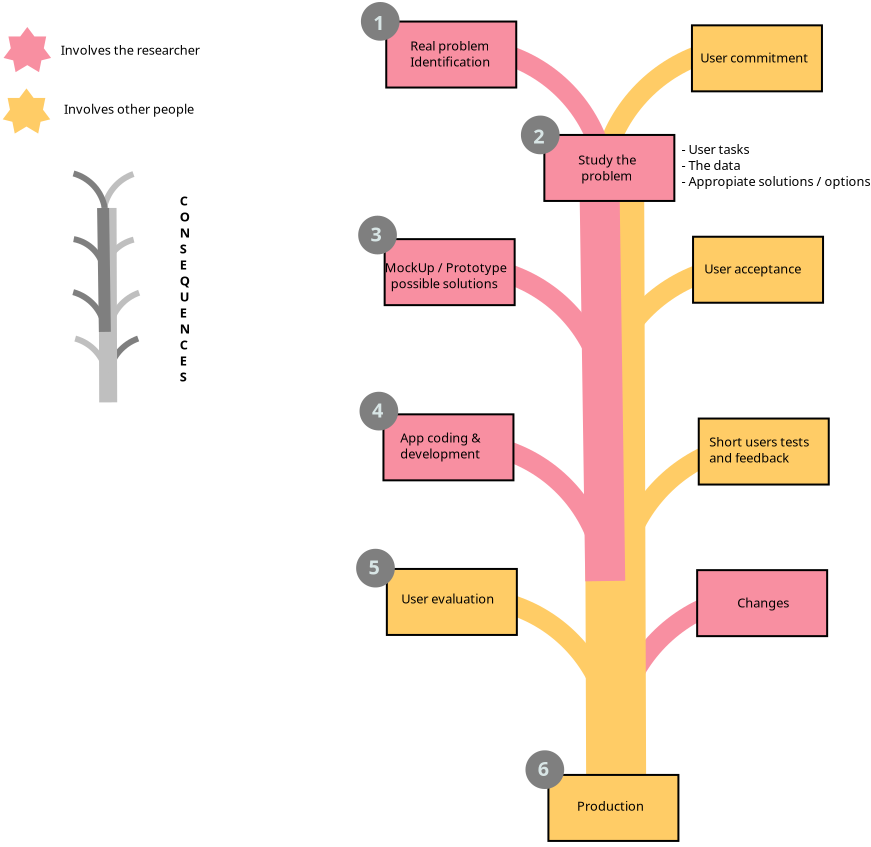 <?xml version="1.0" encoding="UTF-8"?>
<dia:diagram xmlns:dia="http://www.lysator.liu.se/~alla/dia/">
  <dia:layer name="Background" visible="true" active="true">
    <dia:object type="Standard - Arc" version="0" id="O0">
      <dia:attribute name="obj_pos">
        <dia:point val="47.461,22.34"/>
      </dia:attribute>
      <dia:attribute name="obj_bb">
        <dia:rectangle val="41.855,21.635;48.166,28.746"/>
      </dia:attribute>
      <dia:attribute name="conn_endpoints">
        <dia:point val="47.461,22.34"/>
        <dia:point val="42.56,28.041"/>
      </dia:attribute>
      <dia:attribute name="arc_color">
        <dia:color val="#ffcc66"/>
      </dia:attribute>
      <dia:attribute name="curve_distance">
        <dia:real val="1"/>
      </dia:attribute>
      <dia:attribute name="line_width">
        <dia:real val="1"/>
      </dia:attribute>
    </dia:object>
    <dia:object type="Standard - Arc" version="0" id="O1">
      <dia:attribute name="obj_pos">
        <dia:point val="47.295,29.98"/>
      </dia:attribute>
      <dia:attribute name="obj_bb">
        <dia:rectangle val="41.69,29.275;48.001,36.386"/>
      </dia:attribute>
      <dia:attribute name="conn_endpoints">
        <dia:point val="47.295,29.98"/>
        <dia:point val="42.395,35.681"/>
      </dia:attribute>
      <dia:attribute name="arc_color">
        <dia:color val="#f88fa1"/>
      </dia:attribute>
      <dia:attribute name="curve_distance">
        <dia:real val="1"/>
      </dia:attribute>
      <dia:attribute name="line_width">
        <dia:real val="1"/>
      </dia:attribute>
    </dia:object>
    <dia:object type="Standard - Arc" version="0" id="O2">
      <dia:attribute name="obj_pos">
        <dia:point val="46.55,13.5"/>
      </dia:attribute>
      <dia:attribute name="obj_bb">
        <dia:rectangle val="40.945,12.795;47.255,19.905"/>
      </dia:attribute>
      <dia:attribute name="conn_endpoints">
        <dia:point val="46.55,13.5"/>
        <dia:point val="41.65,19.2"/>
      </dia:attribute>
      <dia:attribute name="arc_color">
        <dia:color val="#ffcc66"/>
      </dia:attribute>
      <dia:attribute name="curve_distance">
        <dia:real val="1"/>
      </dia:attribute>
      <dia:attribute name="line_width">
        <dia:real val="1"/>
      </dia:attribute>
    </dia:object>
    <dia:object type="Standard - Arc" version="0" id="O3">
      <dia:attribute name="obj_pos">
        <dia:point val="36.556,13.411"/>
      </dia:attribute>
      <dia:attribute name="obj_bb">
        <dia:rectangle val="35.849,12.704;42.483,19.917"/>
      </dia:attribute>
      <dia:attribute name="conn_endpoints">
        <dia:point val="36.556,13.411"/>
        <dia:point val="41.777,19.211"/>
      </dia:attribute>
      <dia:attribute name="arc_color">
        <dia:color val="#f88fa1"/>
      </dia:attribute>
      <dia:attribute name="curve_distance">
        <dia:real val="-1.132"/>
      </dia:attribute>
      <dia:attribute name="line_width">
        <dia:real val="1"/>
      </dia:attribute>
    </dia:object>
    <dia:object type="Standard - Arc" version="0" id="O4">
      <dia:attribute name="obj_pos">
        <dia:point val="46.51,2.56"/>
      </dia:attribute>
      <dia:attribute name="obj_bb">
        <dia:rectangle val="40.905,1.855;47.215,8.965"/>
      </dia:attribute>
      <dia:attribute name="conn_endpoints">
        <dia:point val="46.51,2.56"/>
        <dia:point val="41.61,8.26"/>
      </dia:attribute>
      <dia:attribute name="arc_color">
        <dia:color val="#ffcc66"/>
      </dia:attribute>
      <dia:attribute name="curve_distance">
        <dia:real val="1"/>
      </dia:attribute>
      <dia:attribute name="line_width">
        <dia:real val="1"/>
      </dia:attribute>
    </dia:object>
    <dia:object type="Standard - Arc" version="0" id="O5">
      <dia:attribute name="obj_pos">
        <dia:point val="36.516,2.471"/>
      </dia:attribute>
      <dia:attribute name="obj_bb">
        <dia:rectangle val="35.809,1.765;42.444,8.977"/>
      </dia:attribute>
      <dia:attribute name="conn_endpoints">
        <dia:point val="36.516,2.471"/>
        <dia:point val="41.737,8.271"/>
      </dia:attribute>
      <dia:attribute name="arc_color">
        <dia:color val="#f88fa1"/>
      </dia:attribute>
      <dia:attribute name="curve_distance">
        <dia:real val="-1.132"/>
      </dia:attribute>
      <dia:attribute name="line_width">
        <dia:real val="1"/>
      </dia:attribute>
    </dia:object>
    <dia:object type="Standard - Line" version="0" id="O6">
      <dia:attribute name="obj_pos">
        <dia:point val="42.193,8.215"/>
      </dia:attribute>
      <dia:attribute name="obj_bb">
        <dia:rectangle val="40.688,6.71;43.805,42.13"/>
      </dia:attribute>
      <dia:attribute name="conn_endpoints">
        <dia:point val="42.193,8.215"/>
        <dia:point val="42.3,40.625"/>
      </dia:attribute>
      <dia:attribute name="numcp">
        <dia:int val="1"/>
      </dia:attribute>
      <dia:attribute name="line_color">
        <dia:color val="#ffcc66"/>
      </dia:attribute>
      <dia:attribute name="line_width">
        <dia:real val="3"/>
      </dia:attribute>
    </dia:object>
    <dia:group>
      <dia:object type="Standard - Box" version="0" id="O7">
        <dia:attribute name="obj_pos">
          <dia:point val="46.085,1.09"/>
        </dia:attribute>
        <dia:attribute name="obj_bb">
          <dia:rectangle val="46.035,1.04;52.635,4.44"/>
        </dia:attribute>
        <dia:attribute name="elem_corner">
          <dia:point val="46.085,1.09"/>
        </dia:attribute>
        <dia:attribute name="elem_width">
          <dia:real val="6.5"/>
        </dia:attribute>
        <dia:attribute name="elem_height">
          <dia:real val="3.3"/>
        </dia:attribute>
        <dia:attribute name="border_width">
          <dia:real val="0.1"/>
        </dia:attribute>
        <dia:attribute name="inner_color">
          <dia:color val="#ffcc66"/>
        </dia:attribute>
        <dia:attribute name="show_background">
          <dia:boolean val="true"/>
        </dia:attribute>
      </dia:object>
      <dia:object type="Standard - Text" version="1" id="O8">
        <dia:attribute name="obj_pos">
          <dia:point val="46.5,2.95"/>
        </dia:attribute>
        <dia:attribute name="obj_bb">
          <dia:rectangle val="46.5,2.355;52.25,3.103"/>
        </dia:attribute>
        <dia:attribute name="text">
          <dia:composite type="text">
            <dia:attribute name="string">
              <dia:string>#User commitment#</dia:string>
            </dia:attribute>
            <dia:attribute name="font">
              <dia:font family="sans" style="0" name="Helvetica"/>
            </dia:attribute>
            <dia:attribute name="height">
              <dia:real val="0.8"/>
            </dia:attribute>
            <dia:attribute name="pos">
              <dia:point val="46.5,2.95"/>
            </dia:attribute>
            <dia:attribute name="color">
              <dia:color val="#000000"/>
            </dia:attribute>
            <dia:attribute name="alignment">
              <dia:enum val="0"/>
            </dia:attribute>
          </dia:composite>
        </dia:attribute>
        <dia:attribute name="valign">
          <dia:enum val="3"/>
        </dia:attribute>
      </dia:object>
    </dia:group>
    <dia:group>
      <dia:object type="Standard - Box" version="0" id="O9">
        <dia:attribute name="obj_pos">
          <dia:point val="30.8,0.9"/>
        </dia:attribute>
        <dia:attribute name="obj_bb">
          <dia:rectangle val="30.75,0.85;37.35,4.25"/>
        </dia:attribute>
        <dia:attribute name="elem_corner">
          <dia:point val="30.8,0.9"/>
        </dia:attribute>
        <dia:attribute name="elem_width">
          <dia:real val="6.5"/>
        </dia:attribute>
        <dia:attribute name="elem_height">
          <dia:real val="3.3"/>
        </dia:attribute>
        <dia:attribute name="border_width">
          <dia:real val="0.1"/>
        </dia:attribute>
        <dia:attribute name="inner_color">
          <dia:color val="#f88fa1"/>
        </dia:attribute>
        <dia:attribute name="show_background">
          <dia:boolean val="true"/>
        </dia:attribute>
      </dia:object>
      <dia:object type="Standard - Text" version="1" id="O10">
        <dia:attribute name="obj_pos">
          <dia:point val="32,2.35"/>
        </dia:attribute>
        <dia:attribute name="obj_bb">
          <dia:rectangle val="32,1.755;36.235,3.303"/>
        </dia:attribute>
        <dia:attribute name="text">
          <dia:composite type="text">
            <dia:attribute name="string">
              <dia:string>#Real problem
Identification#</dia:string>
            </dia:attribute>
            <dia:attribute name="font">
              <dia:font family="sans" style="0" name="Helvetica"/>
            </dia:attribute>
            <dia:attribute name="height">
              <dia:real val="0.8"/>
            </dia:attribute>
            <dia:attribute name="pos">
              <dia:point val="32,2.35"/>
            </dia:attribute>
            <dia:attribute name="color">
              <dia:color val="#000000"/>
            </dia:attribute>
            <dia:attribute name="alignment">
              <dia:enum val="0"/>
            </dia:attribute>
          </dia:composite>
        </dia:attribute>
        <dia:attribute name="valign">
          <dia:enum val="3"/>
        </dia:attribute>
      </dia:object>
    </dia:group>
    <dia:group>
      <dia:object type="Standard - Box" version="0" id="O11">
        <dia:attribute name="obj_pos">
          <dia:point val="46.14,11.66"/>
        </dia:attribute>
        <dia:attribute name="obj_bb">
          <dia:rectangle val="46.09,11.61;52.69,15.01"/>
        </dia:attribute>
        <dia:attribute name="elem_corner">
          <dia:point val="46.14,11.66"/>
        </dia:attribute>
        <dia:attribute name="elem_width">
          <dia:real val="6.5"/>
        </dia:attribute>
        <dia:attribute name="elem_height">
          <dia:real val="3.3"/>
        </dia:attribute>
        <dia:attribute name="border_width">
          <dia:real val="0.1"/>
        </dia:attribute>
        <dia:attribute name="inner_color">
          <dia:color val="#ffcc66"/>
        </dia:attribute>
        <dia:attribute name="show_background">
          <dia:boolean val="true"/>
        </dia:attribute>
      </dia:object>
      <dia:object type="Standard - Text" version="1" id="O12">
        <dia:attribute name="obj_pos">
          <dia:point val="46.7,13.5"/>
        </dia:attribute>
        <dia:attribute name="obj_bb">
          <dia:rectangle val="46.7,12.905;52.055,13.652"/>
        </dia:attribute>
        <dia:attribute name="text">
          <dia:composite type="text">
            <dia:attribute name="string">
              <dia:string>#User acceptance#</dia:string>
            </dia:attribute>
            <dia:attribute name="font">
              <dia:font family="sans" style="0" name="Helvetica"/>
            </dia:attribute>
            <dia:attribute name="height">
              <dia:real val="0.8"/>
            </dia:attribute>
            <dia:attribute name="pos">
              <dia:point val="46.7,13.5"/>
            </dia:attribute>
            <dia:attribute name="color">
              <dia:color val="#000000"/>
            </dia:attribute>
            <dia:attribute name="alignment">
              <dia:enum val="0"/>
            </dia:attribute>
          </dia:composite>
        </dia:attribute>
        <dia:attribute name="valign">
          <dia:enum val="3"/>
        </dia:attribute>
      </dia:object>
    </dia:group>
    <dia:object type="Standard - Box" version="0" id="O13">
      <dia:attribute name="obj_pos">
        <dia:point val="38.908,38.569"/>
      </dia:attribute>
      <dia:attribute name="obj_bb">
        <dia:rectangle val="38.858,38.519;45.458,41.919"/>
      </dia:attribute>
      <dia:attribute name="elem_corner">
        <dia:point val="38.908,38.569"/>
      </dia:attribute>
      <dia:attribute name="elem_width">
        <dia:real val="6.5"/>
      </dia:attribute>
      <dia:attribute name="elem_height">
        <dia:real val="3.3"/>
      </dia:attribute>
      <dia:attribute name="border_width">
        <dia:real val="0.1"/>
      </dia:attribute>
      <dia:attribute name="inner_color">
        <dia:color val="#ffcc66"/>
      </dia:attribute>
      <dia:attribute name="show_background">
        <dia:boolean val="true"/>
      </dia:attribute>
    </dia:object>
    <dia:group>
      <dia:object type="Standard - Box" version="0" id="O14">
        <dia:attribute name="obj_pos">
          <dia:point val="46.425,20.75"/>
        </dia:attribute>
        <dia:attribute name="obj_bb">
          <dia:rectangle val="46.375,20.7;52.975,24.1"/>
        </dia:attribute>
        <dia:attribute name="elem_corner">
          <dia:point val="46.425,20.75"/>
        </dia:attribute>
        <dia:attribute name="elem_width">
          <dia:real val="6.5"/>
        </dia:attribute>
        <dia:attribute name="elem_height">
          <dia:real val="3.3"/>
        </dia:attribute>
        <dia:attribute name="border_width">
          <dia:real val="0.1"/>
        </dia:attribute>
        <dia:attribute name="inner_color">
          <dia:color val="#ffcc66"/>
        </dia:attribute>
        <dia:attribute name="show_background">
          <dia:boolean val="true"/>
        </dia:attribute>
      </dia:object>
      <dia:object type="Standard - Text" version="1" id="O15">
        <dia:attribute name="obj_pos">
          <dia:point val="46.95,22.15"/>
        </dia:attribute>
        <dia:attribute name="obj_bb">
          <dia:rectangle val="46.95,21.555;52.36,23.102"/>
        </dia:attribute>
        <dia:attribute name="text">
          <dia:composite type="text">
            <dia:attribute name="string">
              <dia:string>#Short users tests
and feedback#</dia:string>
            </dia:attribute>
            <dia:attribute name="font">
              <dia:font family="sans" style="0" name="Helvetica"/>
            </dia:attribute>
            <dia:attribute name="height">
              <dia:real val="0.8"/>
            </dia:attribute>
            <dia:attribute name="pos">
              <dia:point val="46.95,22.15"/>
            </dia:attribute>
            <dia:attribute name="color">
              <dia:color val="#000000"/>
            </dia:attribute>
            <dia:attribute name="alignment">
              <dia:enum val="0"/>
            </dia:attribute>
          </dia:composite>
        </dia:attribute>
        <dia:attribute name="valign">
          <dia:enum val="3"/>
        </dia:attribute>
      </dia:object>
    </dia:group>
    <dia:group>
      <dia:object type="Standard - Box" version="0" id="O16">
        <dia:attribute name="obj_pos">
          <dia:point val="30.72,11.78"/>
        </dia:attribute>
        <dia:attribute name="obj_bb">
          <dia:rectangle val="30.67,11.73;37.27,15.13"/>
        </dia:attribute>
        <dia:attribute name="elem_corner">
          <dia:point val="30.72,11.78"/>
        </dia:attribute>
        <dia:attribute name="elem_width">
          <dia:real val="6.5"/>
        </dia:attribute>
        <dia:attribute name="elem_height">
          <dia:real val="3.3"/>
        </dia:attribute>
        <dia:attribute name="border_width">
          <dia:real val="0.1"/>
        </dia:attribute>
        <dia:attribute name="inner_color">
          <dia:color val="#f88fa1"/>
        </dia:attribute>
        <dia:attribute name="show_background">
          <dia:boolean val="true"/>
        </dia:attribute>
      </dia:object>
      <dia:object type="Standard - Text" version="1" id="O17">
        <dia:attribute name="obj_pos">
          <dia:point val="30.72,13.43"/>
        </dia:attribute>
        <dia:attribute name="obj_bb">
          <dia:rectangle val="30.72,12.835;36.972,14.383"/>
        </dia:attribute>
        <dia:attribute name="text">
          <dia:composite type="text">
            <dia:attribute name="string">
              <dia:string>#MockUp / Prototype
  possible solutions#</dia:string>
            </dia:attribute>
            <dia:attribute name="font">
              <dia:font family="sans" style="0" name="Helvetica"/>
            </dia:attribute>
            <dia:attribute name="height">
              <dia:real val="0.8"/>
            </dia:attribute>
            <dia:attribute name="pos">
              <dia:point val="30.72,13.43"/>
            </dia:attribute>
            <dia:attribute name="color">
              <dia:color val="#000000"/>
            </dia:attribute>
            <dia:attribute name="alignment">
              <dia:enum val="0"/>
            </dia:attribute>
          </dia:composite>
        </dia:attribute>
        <dia:attribute name="valign">
          <dia:enum val="3"/>
        </dia:attribute>
        <dia:connections>
          <dia:connection handle="0" to="O16" connection="3"/>
        </dia:connections>
      </dia:object>
    </dia:group>
    <dia:object type="Standard - Arc" version="0" id="O18">
      <dia:attribute name="obj_pos">
        <dia:point val="36.466,22.246"/>
      </dia:attribute>
      <dia:attribute name="obj_bb">
        <dia:rectangle val="35.76,21.54;42.394,28.752"/>
      </dia:attribute>
      <dia:attribute name="conn_endpoints">
        <dia:point val="36.466,22.246"/>
        <dia:point val="41.688,28.046"/>
      </dia:attribute>
      <dia:attribute name="arc_color">
        <dia:color val="#f88fa1"/>
      </dia:attribute>
      <dia:attribute name="curve_distance">
        <dia:real val="-1.132"/>
      </dia:attribute>
      <dia:attribute name="line_width">
        <dia:real val="1"/>
      </dia:attribute>
    </dia:object>
    <dia:object type="Standard - Line" version="0" id="O19">
      <dia:attribute name="obj_pos">
        <dia:point val="41.45,8.225"/>
      </dia:attribute>
      <dia:attribute name="obj_bb">
        <dia:rectangle val="40.436,7.211;42.764,29.889"/>
      </dia:attribute>
      <dia:attribute name="conn_endpoints">
        <dia:point val="41.45,8.225"/>
        <dia:point val="41.75,28.875"/>
      </dia:attribute>
      <dia:attribute name="numcp">
        <dia:int val="1"/>
      </dia:attribute>
      <dia:attribute name="line_color">
        <dia:color val="#f88fa1"/>
      </dia:attribute>
      <dia:attribute name="line_width">
        <dia:real val="2"/>
      </dia:attribute>
    </dia:object>
    <dia:group>
      <dia:object type="Standard - Box" version="0" id="O20">
        <dia:attribute name="obj_pos">
          <dia:point val="38.705,6.57"/>
        </dia:attribute>
        <dia:attribute name="obj_bb">
          <dia:rectangle val="38.655,6.52;45.255,9.92"/>
        </dia:attribute>
        <dia:attribute name="elem_corner">
          <dia:point val="38.705,6.57"/>
        </dia:attribute>
        <dia:attribute name="elem_width">
          <dia:real val="6.5"/>
        </dia:attribute>
        <dia:attribute name="elem_height">
          <dia:real val="3.3"/>
        </dia:attribute>
        <dia:attribute name="border_width">
          <dia:real val="0.1"/>
        </dia:attribute>
        <dia:attribute name="inner_color">
          <dia:color val="#f88fa1"/>
        </dia:attribute>
        <dia:attribute name="show_background">
          <dia:boolean val="true"/>
        </dia:attribute>
      </dia:object>
      <dia:object type="Standard - Text" version="1" id="O21">
        <dia:attribute name="obj_pos">
          <dia:point val="40.4,8.05"/>
        </dia:attribute>
        <dia:attribute name="obj_bb">
          <dia:rectangle val="40.4,7.455;43.502,9.002"/>
        </dia:attribute>
        <dia:attribute name="text">
          <dia:composite type="text">
            <dia:attribute name="string">
              <dia:string>#Study the
 problem#</dia:string>
            </dia:attribute>
            <dia:attribute name="font">
              <dia:font family="sans" style="0" name="Helvetica"/>
            </dia:attribute>
            <dia:attribute name="height">
              <dia:real val="0.8"/>
            </dia:attribute>
            <dia:attribute name="pos">
              <dia:point val="40.4,8.05"/>
            </dia:attribute>
            <dia:attribute name="color">
              <dia:color val="#000000"/>
            </dia:attribute>
            <dia:attribute name="alignment">
              <dia:enum val="0"/>
            </dia:attribute>
          </dia:composite>
        </dia:attribute>
        <dia:attribute name="valign">
          <dia:enum val="3"/>
        </dia:attribute>
      </dia:object>
    </dia:group>
    <dia:group>
      <dia:object type="Standard - Box" version="0" id="O22">
        <dia:attribute name="obj_pos">
          <dia:point val="30.66,20.54"/>
        </dia:attribute>
        <dia:attribute name="obj_bb">
          <dia:rectangle val="30.61,20.49;37.21,23.89"/>
        </dia:attribute>
        <dia:attribute name="elem_corner">
          <dia:point val="30.66,20.54"/>
        </dia:attribute>
        <dia:attribute name="elem_width">
          <dia:real val="6.5"/>
        </dia:attribute>
        <dia:attribute name="elem_height">
          <dia:real val="3.3"/>
        </dia:attribute>
        <dia:attribute name="border_width">
          <dia:real val="0.1"/>
        </dia:attribute>
        <dia:attribute name="inner_color">
          <dia:color val="#f88fa1"/>
        </dia:attribute>
        <dia:attribute name="show_background">
          <dia:boolean val="true"/>
        </dia:attribute>
      </dia:object>
      <dia:object type="Standard - Text" version="1" id="O23">
        <dia:attribute name="obj_pos">
          <dia:point val="31.5,21.95"/>
        </dia:attribute>
        <dia:attribute name="obj_bb">
          <dia:rectangle val="31.5,21.355;35.8,22.902"/>
        </dia:attribute>
        <dia:attribute name="text">
          <dia:composite type="text">
            <dia:attribute name="string">
              <dia:string>#App coding &amp;
development#</dia:string>
            </dia:attribute>
            <dia:attribute name="font">
              <dia:font family="sans" style="0" name="Helvetica"/>
            </dia:attribute>
            <dia:attribute name="height">
              <dia:real val="0.8"/>
            </dia:attribute>
            <dia:attribute name="pos">
              <dia:point val="31.5,21.95"/>
            </dia:attribute>
            <dia:attribute name="color">
              <dia:color val="#000000"/>
            </dia:attribute>
            <dia:attribute name="alignment">
              <dia:enum val="0"/>
            </dia:attribute>
          </dia:composite>
        </dia:attribute>
        <dia:attribute name="valign">
          <dia:enum val="3"/>
        </dia:attribute>
      </dia:object>
    </dia:group>
    <dia:object type="Standard - Arc" version="0" id="O24">
      <dia:attribute name="obj_pos">
        <dia:point val="36.801,29.986"/>
      </dia:attribute>
      <dia:attribute name="obj_bb">
        <dia:rectangle val="36.094,29.279;42.729,36.492"/>
      </dia:attribute>
      <dia:attribute name="conn_endpoints">
        <dia:point val="36.801,29.986"/>
        <dia:point val="42.023,35.786"/>
      </dia:attribute>
      <dia:attribute name="arc_color">
        <dia:color val="#ffcc66"/>
      </dia:attribute>
      <dia:attribute name="curve_distance">
        <dia:real val="-1.132"/>
      </dia:attribute>
      <dia:attribute name="line_width">
        <dia:real val="1"/>
      </dia:attribute>
    </dia:object>
    <dia:group>
      <dia:object type="Standard - Box" version="0" id="O25">
        <dia:attribute name="obj_pos">
          <dia:point val="30.83,28.27"/>
        </dia:attribute>
        <dia:attribute name="obj_bb">
          <dia:rectangle val="30.78,28.22;37.38,31.62"/>
        </dia:attribute>
        <dia:attribute name="elem_corner">
          <dia:point val="30.83,28.27"/>
        </dia:attribute>
        <dia:attribute name="elem_width">
          <dia:real val="6.5"/>
        </dia:attribute>
        <dia:attribute name="elem_height">
          <dia:real val="3.3"/>
        </dia:attribute>
        <dia:attribute name="border_width">
          <dia:real val="0.1"/>
        </dia:attribute>
        <dia:attribute name="inner_color">
          <dia:color val="#ffcc66"/>
        </dia:attribute>
        <dia:attribute name="show_background">
          <dia:boolean val="true"/>
        </dia:attribute>
      </dia:object>
      <dia:object type="Standard - Text" version="1" id="O26">
        <dia:attribute name="obj_pos">
          <dia:point val="31.55,30"/>
        </dia:attribute>
        <dia:attribute name="obj_bb">
          <dia:rectangle val="31.55,29.405;36.578,30.152"/>
        </dia:attribute>
        <dia:attribute name="text">
          <dia:composite type="text">
            <dia:attribute name="string">
              <dia:string>#User evaluation#</dia:string>
            </dia:attribute>
            <dia:attribute name="font">
              <dia:font family="sans" style="0" name="Helvetica"/>
            </dia:attribute>
            <dia:attribute name="height">
              <dia:real val="0.8"/>
            </dia:attribute>
            <dia:attribute name="pos">
              <dia:point val="31.55,30"/>
            </dia:attribute>
            <dia:attribute name="color">
              <dia:color val="#000000"/>
            </dia:attribute>
            <dia:attribute name="alignment">
              <dia:enum val="0"/>
            </dia:attribute>
          </dia:composite>
        </dia:attribute>
        <dia:attribute name="valign">
          <dia:enum val="3"/>
        </dia:attribute>
      </dia:object>
    </dia:group>
    <dia:group>
      <dia:object type="Standard - Box" version="0" id="O27">
        <dia:attribute name="obj_pos">
          <dia:point val="46.345,28.33"/>
        </dia:attribute>
        <dia:attribute name="obj_bb">
          <dia:rectangle val="46.295,28.28;52.895,31.68"/>
        </dia:attribute>
        <dia:attribute name="elem_corner">
          <dia:point val="46.345,28.33"/>
        </dia:attribute>
        <dia:attribute name="elem_width">
          <dia:real val="6.5"/>
        </dia:attribute>
        <dia:attribute name="elem_height">
          <dia:real val="3.3"/>
        </dia:attribute>
        <dia:attribute name="border_width">
          <dia:real val="0.1"/>
        </dia:attribute>
        <dia:attribute name="inner_color">
          <dia:color val="#f88fa1"/>
        </dia:attribute>
        <dia:attribute name="show_background">
          <dia:boolean val="true"/>
        </dia:attribute>
      </dia:object>
      <dia:object type="Standard - Text" version="1" id="O28">
        <dia:attribute name="obj_pos">
          <dia:point val="48.35,30.2"/>
        </dia:attribute>
        <dia:attribute name="obj_bb">
          <dia:rectangle val="48.35,29.605;51.135,30.352"/>
        </dia:attribute>
        <dia:attribute name="text">
          <dia:composite type="text">
            <dia:attribute name="string">
              <dia:string>#Changes#</dia:string>
            </dia:attribute>
            <dia:attribute name="font">
              <dia:font family="sans" style="0" name="Helvetica"/>
            </dia:attribute>
            <dia:attribute name="height">
              <dia:real val="0.8"/>
            </dia:attribute>
            <dia:attribute name="pos">
              <dia:point val="48.35,30.2"/>
            </dia:attribute>
            <dia:attribute name="color">
              <dia:color val="#000000"/>
            </dia:attribute>
            <dia:attribute name="alignment">
              <dia:enum val="0"/>
            </dia:attribute>
          </dia:composite>
        </dia:attribute>
        <dia:attribute name="valign">
          <dia:enum val="3"/>
        </dia:attribute>
      </dia:object>
    </dia:group>
    <dia:object type="Geometric - Seven Point Star" version="1" id="O29">
      <dia:attribute name="obj_pos">
        <dia:point val="11.75,1.256"/>
      </dia:attribute>
      <dia:attribute name="obj_bb">
        <dia:rectangle val="11.665,1.173;14.041,3.431"/>
      </dia:attribute>
      <dia:attribute name="meta">
        <dia:composite type="dict"/>
      </dia:attribute>
      <dia:attribute name="elem_corner">
        <dia:point val="11.75,1.256"/>
      </dia:attribute>
      <dia:attribute name="elem_width">
        <dia:real val="2.206"/>
      </dia:attribute>
      <dia:attribute name="elem_height">
        <dia:real val="2.096"/>
      </dia:attribute>
      <dia:attribute name="line_width">
        <dia:real val="0.1"/>
      </dia:attribute>
      <dia:attribute name="line_colour">
        <dia:color val="#f88fa1"/>
      </dia:attribute>
      <dia:attribute name="fill_colour">
        <dia:color val="#f88fa1"/>
      </dia:attribute>
      <dia:attribute name="show_background">
        <dia:boolean val="true"/>
      </dia:attribute>
      <dia:attribute name="line_style">
        <dia:enum val="0"/>
        <dia:real val="1"/>
      </dia:attribute>
      <dia:attribute name="flip_horizontal">
        <dia:boolean val="false"/>
      </dia:attribute>
      <dia:attribute name="flip_vertical">
        <dia:boolean val="false"/>
      </dia:attribute>
      <dia:attribute name="subscale">
        <dia:real val="1"/>
      </dia:attribute>
    </dia:object>
    <dia:object type="Geometric - Seven Point Star" version="1" id="O30">
      <dia:attribute name="obj_pos">
        <dia:point val="11.708,4.327"/>
      </dia:attribute>
      <dia:attribute name="obj_bb">
        <dia:rectangle val="11.622,4.244;13.999,6.502"/>
      </dia:attribute>
      <dia:attribute name="meta">
        <dia:composite type="dict"/>
      </dia:attribute>
      <dia:attribute name="elem_corner">
        <dia:point val="11.708,4.327"/>
      </dia:attribute>
      <dia:attribute name="elem_width">
        <dia:real val="2.206"/>
      </dia:attribute>
      <dia:attribute name="elem_height">
        <dia:real val="2.096"/>
      </dia:attribute>
      <dia:attribute name="line_width">
        <dia:real val="0.1"/>
      </dia:attribute>
      <dia:attribute name="line_colour">
        <dia:color val="#ffcc66"/>
      </dia:attribute>
      <dia:attribute name="fill_colour">
        <dia:color val="#ffcc66"/>
      </dia:attribute>
      <dia:attribute name="show_background">
        <dia:boolean val="true"/>
      </dia:attribute>
      <dia:attribute name="line_style">
        <dia:enum val="0"/>
        <dia:real val="1"/>
      </dia:attribute>
      <dia:attribute name="flip_horizontal">
        <dia:boolean val="false"/>
      </dia:attribute>
      <dia:attribute name="flip_vertical">
        <dia:boolean val="false"/>
      </dia:attribute>
      <dia:attribute name="subscale">
        <dia:real val="1"/>
      </dia:attribute>
    </dia:object>
    <dia:object type="Standard - Text" version="1" id="O31">
      <dia:attribute name="obj_pos">
        <dia:point val="14.529,2.565"/>
      </dia:attribute>
      <dia:attribute name="obj_bb">
        <dia:rectangle val="14.529,1.951;22.082,2.755"/>
      </dia:attribute>
      <dia:attribute name="text">
        <dia:composite type="text">
          <dia:attribute name="string">
            <dia:string>#Involves the researcher#</dia:string>
          </dia:attribute>
          <dia:attribute name="font">
            <dia:font family="sans" style="0" name="Helvetica"/>
          </dia:attribute>
          <dia:attribute name="height">
            <dia:real val="0.8"/>
          </dia:attribute>
          <dia:attribute name="pos">
            <dia:point val="14.529,2.565"/>
          </dia:attribute>
          <dia:attribute name="color">
            <dia:color val="#000000"/>
          </dia:attribute>
          <dia:attribute name="alignment">
            <dia:enum val="0"/>
          </dia:attribute>
        </dia:composite>
      </dia:attribute>
      <dia:attribute name="valign">
        <dia:enum val="3"/>
      </dia:attribute>
    </dia:object>
    <dia:object type="Standard - Text" version="1" id="O32">
      <dia:attribute name="obj_pos">
        <dia:point val="14.692,5.509"/>
      </dia:attribute>
      <dia:attribute name="obj_bb">
        <dia:rectangle val="14.692,4.914;21.63,5.662"/>
      </dia:attribute>
      <dia:attribute name="text">
        <dia:composite type="text">
          <dia:attribute name="string">
            <dia:string>#Involves other people#</dia:string>
          </dia:attribute>
          <dia:attribute name="font">
            <dia:font family="sans" style="0" name="Helvetica"/>
          </dia:attribute>
          <dia:attribute name="height">
            <dia:real val="0.8"/>
          </dia:attribute>
          <dia:attribute name="pos">
            <dia:point val="14.692,5.509"/>
          </dia:attribute>
          <dia:attribute name="color">
            <dia:color val="#000000"/>
          </dia:attribute>
          <dia:attribute name="alignment">
            <dia:enum val="0"/>
          </dia:attribute>
        </dia:composite>
      </dia:attribute>
      <dia:attribute name="valign">
        <dia:enum val="3"/>
      </dia:attribute>
    </dia:object>
    <dia:object type="Standard - Text" version="1" id="O33">
      <dia:attribute name="obj_pos">
        <dia:point val="18.259,5.332"/>
      </dia:attribute>
      <dia:attribute name="obj_bb">
        <dia:rectangle val="18.259,4.737;18.259,5.484"/>
      </dia:attribute>
      <dia:attribute name="text">
        <dia:composite type="text">
          <dia:attribute name="string">
            <dia:string>##</dia:string>
          </dia:attribute>
          <dia:attribute name="font">
            <dia:font family="sans" style="0" name="Helvetica"/>
          </dia:attribute>
          <dia:attribute name="height">
            <dia:real val="0.8"/>
          </dia:attribute>
          <dia:attribute name="pos">
            <dia:point val="18.259,5.332"/>
          </dia:attribute>
          <dia:attribute name="color">
            <dia:color val="#000000"/>
          </dia:attribute>
          <dia:attribute name="alignment">
            <dia:enum val="0"/>
          </dia:attribute>
        </dia:composite>
      </dia:attribute>
      <dia:attribute name="valign">
        <dia:enum val="3"/>
      </dia:attribute>
    </dia:object>
    <dia:object type="Standard - Text" version="1" id="O34">
      <dia:attribute name="obj_pos">
        <dia:point val="12.859,2.408"/>
      </dia:attribute>
      <dia:attribute name="obj_bb">
        <dia:rectangle val="12.859,1.813;12.859,2.561"/>
      </dia:attribute>
      <dia:attribute name="text">
        <dia:composite type="text">
          <dia:attribute name="string">
            <dia:string>##</dia:string>
          </dia:attribute>
          <dia:attribute name="font">
            <dia:font family="sans" style="0" name="Helvetica"/>
          </dia:attribute>
          <dia:attribute name="height">
            <dia:real val="0.8"/>
          </dia:attribute>
          <dia:attribute name="pos">
            <dia:point val="12.859,2.408"/>
          </dia:attribute>
          <dia:attribute name="color">
            <dia:color val="#000000"/>
          </dia:attribute>
          <dia:attribute name="alignment">
            <dia:enum val="0"/>
          </dia:attribute>
        </dia:composite>
      </dia:attribute>
      <dia:attribute name="valign">
        <dia:enum val="3"/>
      </dia:attribute>
      <dia:connections>
        <dia:connection handle="0" to="O29" connection="54"/>
      </dia:connections>
    </dia:object>
    <dia:group>
      <dia:object type="Standard - Arc" version="0" id="O35">
        <dia:attribute name="obj_pos">
          <dia:point val="18.445,14.457"/>
        </dia:attribute>
        <dia:attribute name="obj_bb">
          <dia:rectangle val="16.764,14.246;18.657,16.379"/>
        </dia:attribute>
        <dia:attribute name="conn_endpoints">
          <dia:point val="18.445,14.457"/>
          <dia:point val="16.976,16.167"/>
        </dia:attribute>
        <dia:attribute name="arc_color">
          <dia:color val="#bfbfbf"/>
        </dia:attribute>
        <dia:attribute name="curve_distance">
          <dia:real val="0.3"/>
        </dia:attribute>
        <dia:attribute name="line_width">
          <dia:real val="0.3"/>
        </dia:attribute>
      </dia:object>
      <dia:object type="Standard - Arc" version="0" id="O36">
        <dia:attribute name="obj_pos">
          <dia:point val="18.396,16.749"/>
        </dia:attribute>
        <dia:attribute name="obj_bb">
          <dia:rectangle val="16.715,16.538;18.608,18.671"/>
        </dia:attribute>
        <dia:attribute name="conn_endpoints">
          <dia:point val="18.396,16.749"/>
          <dia:point val="16.926,18.459"/>
        </dia:attribute>
        <dia:attribute name="arc_color">
          <dia:color val="#7f7f7f"/>
        </dia:attribute>
        <dia:attribute name="curve_distance">
          <dia:real val="0.3"/>
        </dia:attribute>
        <dia:attribute name="line_width">
          <dia:real val="0.3"/>
        </dia:attribute>
      </dia:object>
      <dia:object type="Standard - Arc" version="0" id="O37">
        <dia:attribute name="obj_pos">
          <dia:point val="18.172,11.805"/>
        </dia:attribute>
        <dia:attribute name="obj_bb">
          <dia:rectangle val="16.475,11.593;18.384,13.532"/>
        </dia:attribute>
        <dia:attribute name="conn_endpoints">
          <dia:point val="18.172,11.805"/>
          <dia:point val="16.687,13.32"/>
        </dia:attribute>
        <dia:attribute name="arc_color">
          <dia:color val="#bfbfbf"/>
        </dia:attribute>
        <dia:attribute name="curve_distance">
          <dia:real val="0.3"/>
        </dia:attribute>
        <dia:attribute name="line_width">
          <dia:real val="0.3"/>
        </dia:attribute>
        <dia:connections>
          <dia:connection handle="1" to="O43" connection="0"/>
        </dia:connections>
      </dia:object>
      <dia:object type="Standard - Arc" version="0" id="O38">
        <dia:attribute name="obj_pos">
          <dia:point val="15.174,11.778"/>
        </dia:attribute>
        <dia:attribute name="obj_bb">
          <dia:rectangle val="14.962,11.566;16.899,13.532"/>
        </dia:attribute>
        <dia:attribute name="conn_endpoints">
          <dia:point val="15.174,11.778"/>
          <dia:point val="16.687,13.32"/>
        </dia:attribute>
        <dia:attribute name="arc_color">
          <dia:color val="#7f7f7f"/>
        </dia:attribute>
        <dia:attribute name="curve_distance">
          <dia:real val="-0.34"/>
        </dia:attribute>
        <dia:attribute name="line_width">
          <dia:real val="0.3"/>
        </dia:attribute>
        <dia:connections>
          <dia:connection handle="1" to="O43" connection="0"/>
        </dia:connections>
      </dia:object>
      <dia:object type="Standard - Arc" version="0" id="O39">
        <dia:attribute name="obj_pos">
          <dia:point val="18.16,8.523"/>
        </dia:attribute>
        <dia:attribute name="obj_bb">
          <dia:rectangle val="16.479,8.311;18.372,10.444"/>
        </dia:attribute>
        <dia:attribute name="conn_endpoints">
          <dia:point val="18.16,8.523"/>
          <dia:point val="16.69,10.233"/>
        </dia:attribute>
        <dia:attribute name="arc_color">
          <dia:color val="#bfbfbf"/>
        </dia:attribute>
        <dia:attribute name="curve_distance">
          <dia:real val="0.3"/>
        </dia:attribute>
        <dia:attribute name="line_width">
          <dia:real val="0.3"/>
        </dia:attribute>
      </dia:object>
      <dia:object type="Standard - Arc" version="0" id="O40">
        <dia:attribute name="obj_pos">
          <dia:point val="15.162,8.496"/>
        </dia:attribute>
        <dia:attribute name="obj_bb">
          <dia:rectangle val="14.95,8.284;16.94,10.448"/>
        </dia:attribute>
        <dia:attribute name="conn_endpoints">
          <dia:point val="15.162,8.496"/>
          <dia:point val="16.729,10.236"/>
        </dia:attribute>
        <dia:attribute name="arc_color">
          <dia:color val="#7f7f7f"/>
        </dia:attribute>
        <dia:attribute name="curve_distance">
          <dia:real val="-0.34"/>
        </dia:attribute>
        <dia:attribute name="line_width">
          <dia:real val="0.3"/>
        </dia:attribute>
      </dia:object>
      <dia:object type="Standard - Line" version="0" id="O41">
        <dia:attribute name="obj_pos">
          <dia:point val="16.865,10.22"/>
        </dia:attribute>
        <dia:attribute name="obj_bb">
          <dia:rectangle val="16.414,9.768;17.349,20.394"/>
        </dia:attribute>
        <dia:attribute name="conn_endpoints">
          <dia:point val="16.865,10.22"/>
          <dia:point val="16.897,19.942"/>
        </dia:attribute>
        <dia:attribute name="numcp">
          <dia:int val="1"/>
        </dia:attribute>
        <dia:attribute name="line_color">
          <dia:color val="#bfbfbf"/>
        </dia:attribute>
        <dia:attribute name="line_width">
          <dia:real val="0.9"/>
        </dia:attribute>
      </dia:object>
      <dia:object type="Standard - Arc" version="0" id="O42">
        <dia:attribute name="obj_pos">
          <dia:point val="15.147,14.429"/>
        </dia:attribute>
        <dia:attribute name="obj_bb">
          <dia:rectangle val="14.935,14.217;16.925,16.381"/>
        </dia:attribute>
        <dia:attribute name="conn_endpoints">
          <dia:point val="15.147,14.429"/>
          <dia:point val="16.714,16.169"/>
        </dia:attribute>
        <dia:attribute name="arc_color">
          <dia:color val="#7f7f7f"/>
        </dia:attribute>
        <dia:attribute name="curve_distance">
          <dia:real val="-0.34"/>
        </dia:attribute>
        <dia:attribute name="line_width">
          <dia:real val="0.3"/>
        </dia:attribute>
      </dia:object>
      <dia:object type="Standard - Line" version="0" id="O43">
        <dia:attribute name="obj_pos">
          <dia:point val="16.642,10.223"/>
        </dia:attribute>
        <dia:attribute name="obj_bb">
          <dia:rectangle val="16.338,9.918;17.037,16.722"/>
        </dia:attribute>
        <dia:attribute name="conn_endpoints">
          <dia:point val="16.642,10.223"/>
          <dia:point val="16.732,16.418"/>
        </dia:attribute>
        <dia:attribute name="numcp">
          <dia:int val="1"/>
        </dia:attribute>
        <dia:attribute name="line_color">
          <dia:color val="#7f7f7f"/>
        </dia:attribute>
        <dia:attribute name="line_width">
          <dia:real val="0.6"/>
        </dia:attribute>
      </dia:object>
      <dia:object type="Standard - Arc" version="0" id="O44">
        <dia:attribute name="obj_pos">
          <dia:point val="15.248,16.751"/>
        </dia:attribute>
        <dia:attribute name="obj_bb">
          <dia:rectangle val="15.036,16.539;17.026,18.703"/>
        </dia:attribute>
        <dia:attribute name="conn_endpoints">
          <dia:point val="15.248,16.751"/>
          <dia:point val="16.814,18.491"/>
        </dia:attribute>
        <dia:attribute name="arc_color">
          <dia:color val="#bfbfbf"/>
        </dia:attribute>
        <dia:attribute name="curve_distance">
          <dia:real val="-0.34"/>
        </dia:attribute>
        <dia:attribute name="line_width">
          <dia:real val="0.3"/>
        </dia:attribute>
      </dia:object>
    </dia:group>
    <dia:object type="Standard - Text" version="1" id="O45">
      <dia:attribute name="obj_pos">
        <dia:point val="20.472,10.097"/>
      </dia:attribute>
      <dia:attribute name="obj_bb">
        <dia:rectangle val="20.472,9.502;21.017,19.049"/>
      </dia:attribute>
      <dia:attribute name="text">
        <dia:composite type="text">
          <dia:attribute name="string">
            <dia:string>#C
O
N
S
E
Q
U
E
N
C
E
S#</dia:string>
          </dia:attribute>
          <dia:attribute name="font">
            <dia:font family="sans" style="80" name="Helvetica-Bold"/>
          </dia:attribute>
          <dia:attribute name="height">
            <dia:real val="0.8"/>
          </dia:attribute>
          <dia:attribute name="pos">
            <dia:point val="20.472,10.097"/>
          </dia:attribute>
          <dia:attribute name="color">
            <dia:color val="#000000"/>
          </dia:attribute>
          <dia:attribute name="alignment">
            <dia:enum val="0"/>
          </dia:attribute>
        </dia:composite>
      </dia:attribute>
      <dia:attribute name="valign">
        <dia:enum val="3"/>
      </dia:attribute>
    </dia:object>
    <dia:object type="Standard - Text" version="1" id="O46">
      <dia:attribute name="obj_pos">
        <dia:point val="13.099,11.405"/>
      </dia:attribute>
      <dia:attribute name="obj_bb">
        <dia:rectangle val="13.08,10.791;13.099,11.595"/>
      </dia:attribute>
      <dia:attribute name="text">
        <dia:composite type="text">
          <dia:attribute name="string">
            <dia:string>##</dia:string>
          </dia:attribute>
          <dia:attribute name="font">
            <dia:font family="sans" style="80" name="Helvetica-Bold"/>
          </dia:attribute>
          <dia:attribute name="height">
            <dia:real val="0.8"/>
          </dia:attribute>
          <dia:attribute name="pos">
            <dia:point val="13.099,11.405"/>
          </dia:attribute>
          <dia:attribute name="color">
            <dia:color val="#000000"/>
          </dia:attribute>
          <dia:attribute name="alignment">
            <dia:enum val="0"/>
          </dia:attribute>
        </dia:composite>
      </dia:attribute>
      <dia:attribute name="valign">
        <dia:enum val="3"/>
      </dia:attribute>
    </dia:object>
    <dia:object type="Standard - Text" version="1" id="O47">
      <dia:attribute name="obj_pos">
        <dia:point val="45.566,7.525"/>
      </dia:attribute>
      <dia:attribute name="obj_bb">
        <dia:rectangle val="45.566,6.93;55.559,9.277"/>
      </dia:attribute>
      <dia:attribute name="text">
        <dia:composite type="text">
          <dia:attribute name="string">
            <dia:string>#- User tasks
- The data
- Appropiate solutions / options#</dia:string>
          </dia:attribute>
          <dia:attribute name="font">
            <dia:font family="sans" style="0" name="Helvetica"/>
          </dia:attribute>
          <dia:attribute name="height">
            <dia:real val="0.8"/>
          </dia:attribute>
          <dia:attribute name="pos">
            <dia:point val="45.566,7.525"/>
          </dia:attribute>
          <dia:attribute name="color">
            <dia:color val="#000000"/>
          </dia:attribute>
          <dia:attribute name="alignment">
            <dia:enum val="0"/>
          </dia:attribute>
        </dia:composite>
      </dia:attribute>
      <dia:attribute name="valign">
        <dia:enum val="3"/>
      </dia:attribute>
    </dia:object>
    <dia:object type="Geometric - Perfect Circle" version="1" id="O48">
      <dia:attribute name="obj_pos">
        <dia:point val="29.583,-0.027"/>
      </dia:attribute>
      <dia:attribute name="obj_bb">
        <dia:rectangle val="29.533,-0.077;31.469,1.859"/>
      </dia:attribute>
      <dia:attribute name="meta">
        <dia:composite type="dict"/>
      </dia:attribute>
      <dia:attribute name="elem_corner">
        <dia:point val="29.583,-0.027"/>
      </dia:attribute>
      <dia:attribute name="elem_width">
        <dia:real val="1.836"/>
      </dia:attribute>
      <dia:attribute name="elem_height">
        <dia:real val="1.836"/>
      </dia:attribute>
      <dia:attribute name="line_width">
        <dia:real val="0.1"/>
      </dia:attribute>
      <dia:attribute name="line_colour">
        <dia:color val="#7f7f7f"/>
      </dia:attribute>
      <dia:attribute name="fill_colour">
        <dia:color val="#7f7f7f"/>
      </dia:attribute>
      <dia:attribute name="show_background">
        <dia:boolean val="true"/>
      </dia:attribute>
      <dia:attribute name="line_style">
        <dia:enum val="0"/>
        <dia:real val="1"/>
      </dia:attribute>
      <dia:attribute name="flip_horizontal">
        <dia:boolean val="false"/>
      </dia:attribute>
      <dia:attribute name="flip_vertical">
        <dia:boolean val="false"/>
      </dia:attribute>
      <dia:attribute name="subscale">
        <dia:real val="1"/>
      </dia:attribute>
    </dia:object>
    <dia:object type="Standard - Text" version="1" id="O49">
      <dia:attribute name="obj_pos">
        <dia:point val="30.152,1.318"/>
      </dia:attribute>
      <dia:attribute name="obj_bb">
        <dia:rectangle val="30.152,0.4;30.84,1.553"/>
      </dia:attribute>
      <dia:attribute name="text">
        <dia:composite type="text">
          <dia:attribute name="string">
            <dia:string>#1#</dia:string>
          </dia:attribute>
          <dia:attribute name="font">
            <dia:font family="sans" style="80" name="Helvetica-Bold"/>
          </dia:attribute>
          <dia:attribute name="height">
            <dia:real val="1.235"/>
          </dia:attribute>
          <dia:attribute name="pos">
            <dia:point val="30.152,1.318"/>
          </dia:attribute>
          <dia:attribute name="color">
            <dia:color val="#d8e5e5"/>
          </dia:attribute>
          <dia:attribute name="alignment">
            <dia:enum val="0"/>
          </dia:attribute>
        </dia:composite>
      </dia:attribute>
      <dia:attribute name="valign">
        <dia:enum val="3"/>
      </dia:attribute>
    </dia:object>
    <dia:object type="Geometric - Perfect Circle" version="1" id="O50">
      <dia:attribute name="obj_pos">
        <dia:point val="37.583,5.651"/>
      </dia:attribute>
      <dia:attribute name="obj_bb">
        <dia:rectangle val="37.533,5.601;39.469,7.537"/>
      </dia:attribute>
      <dia:attribute name="meta">
        <dia:composite type="dict"/>
      </dia:attribute>
      <dia:attribute name="elem_corner">
        <dia:point val="37.583,5.651"/>
      </dia:attribute>
      <dia:attribute name="elem_width">
        <dia:real val="1.836"/>
      </dia:attribute>
      <dia:attribute name="elem_height">
        <dia:real val="1.836"/>
      </dia:attribute>
      <dia:attribute name="line_width">
        <dia:real val="0.1"/>
      </dia:attribute>
      <dia:attribute name="line_colour">
        <dia:color val="#7f7f7f"/>
      </dia:attribute>
      <dia:attribute name="fill_colour">
        <dia:color val="#7f7f7f"/>
      </dia:attribute>
      <dia:attribute name="show_background">
        <dia:boolean val="true"/>
      </dia:attribute>
      <dia:attribute name="line_style">
        <dia:enum val="0"/>
        <dia:real val="1"/>
      </dia:attribute>
      <dia:attribute name="flip_horizontal">
        <dia:boolean val="false"/>
      </dia:attribute>
      <dia:attribute name="flip_vertical">
        <dia:boolean val="false"/>
      </dia:attribute>
      <dia:attribute name="subscale">
        <dia:real val="1"/>
      </dia:attribute>
    </dia:object>
    <dia:object type="Standard - Text" version="1" id="O51">
      <dia:attribute name="obj_pos">
        <dia:point val="38.152,6.995"/>
      </dia:attribute>
      <dia:attribute name="obj_bb">
        <dia:rectangle val="38.152,6.078;38.84,7.23"/>
      </dia:attribute>
      <dia:attribute name="text">
        <dia:composite type="text">
          <dia:attribute name="string">
            <dia:string>#2#</dia:string>
          </dia:attribute>
          <dia:attribute name="font">
            <dia:font family="sans" style="80" name="Helvetica-Bold"/>
          </dia:attribute>
          <dia:attribute name="height">
            <dia:real val="1.235"/>
          </dia:attribute>
          <dia:attribute name="pos">
            <dia:point val="38.152,6.995"/>
          </dia:attribute>
          <dia:attribute name="color">
            <dia:color val="#d8e5e5"/>
          </dia:attribute>
          <dia:attribute name="alignment">
            <dia:enum val="0"/>
          </dia:attribute>
        </dia:composite>
      </dia:attribute>
      <dia:attribute name="valign">
        <dia:enum val="3"/>
      </dia:attribute>
    </dia:object>
    <dia:object type="Geometric - Perfect Circle" version="1" id="O52">
      <dia:attribute name="obj_pos">
        <dia:point val="29.447,10.657"/>
      </dia:attribute>
      <dia:attribute name="obj_bb">
        <dia:rectangle val="29.397,10.607;31.333,12.544"/>
      </dia:attribute>
      <dia:attribute name="meta">
        <dia:composite type="dict"/>
      </dia:attribute>
      <dia:attribute name="elem_corner">
        <dia:point val="29.447,10.657"/>
      </dia:attribute>
      <dia:attribute name="elem_width">
        <dia:real val="1.836"/>
      </dia:attribute>
      <dia:attribute name="elem_height">
        <dia:real val="1.836"/>
      </dia:attribute>
      <dia:attribute name="line_width">
        <dia:real val="0.1"/>
      </dia:attribute>
      <dia:attribute name="line_colour">
        <dia:color val="#7f7f7f"/>
      </dia:attribute>
      <dia:attribute name="fill_colour">
        <dia:color val="#7f7f7f"/>
      </dia:attribute>
      <dia:attribute name="show_background">
        <dia:boolean val="true"/>
      </dia:attribute>
      <dia:attribute name="line_style">
        <dia:enum val="0"/>
        <dia:real val="1"/>
      </dia:attribute>
      <dia:attribute name="flip_horizontal">
        <dia:boolean val="false"/>
      </dia:attribute>
      <dia:attribute name="flip_vertical">
        <dia:boolean val="false"/>
      </dia:attribute>
      <dia:attribute name="subscale">
        <dia:real val="1"/>
      </dia:attribute>
    </dia:object>
    <dia:object type="Standard - Text" version="1" id="O53">
      <dia:attribute name="obj_pos">
        <dia:point val="30.016,11.899"/>
      </dia:attribute>
      <dia:attribute name="obj_bb">
        <dia:rectangle val="30.016,10.981;30.703,12.134"/>
      </dia:attribute>
      <dia:attribute name="text">
        <dia:composite type="text">
          <dia:attribute name="string">
            <dia:string>#3#</dia:string>
          </dia:attribute>
          <dia:attribute name="font">
            <dia:font family="sans" style="80" name="Helvetica-Bold"/>
          </dia:attribute>
          <dia:attribute name="height">
            <dia:real val="1.235"/>
          </dia:attribute>
          <dia:attribute name="pos">
            <dia:point val="30.016,11.899"/>
          </dia:attribute>
          <dia:attribute name="color">
            <dia:color val="#d8e5e5"/>
          </dia:attribute>
          <dia:attribute name="alignment">
            <dia:enum val="0"/>
          </dia:attribute>
        </dia:composite>
      </dia:attribute>
      <dia:attribute name="valign">
        <dia:enum val="3"/>
      </dia:attribute>
    </dia:object>
    <dia:object type="Geometric - Perfect Circle" version="1" id="O54">
      <dia:attribute name="obj_pos">
        <dia:point val="29.514,19.461"/>
      </dia:attribute>
      <dia:attribute name="obj_bb">
        <dia:rectangle val="29.464,19.411;31.4,21.347"/>
      </dia:attribute>
      <dia:attribute name="meta">
        <dia:composite type="dict"/>
      </dia:attribute>
      <dia:attribute name="elem_corner">
        <dia:point val="29.514,19.461"/>
      </dia:attribute>
      <dia:attribute name="elem_width">
        <dia:real val="1.836"/>
      </dia:attribute>
      <dia:attribute name="elem_height">
        <dia:real val="1.836"/>
      </dia:attribute>
      <dia:attribute name="line_width">
        <dia:real val="0.1"/>
      </dia:attribute>
      <dia:attribute name="line_colour">
        <dia:color val="#7f7f7f"/>
      </dia:attribute>
      <dia:attribute name="fill_colour">
        <dia:color val="#7f7f7f"/>
      </dia:attribute>
      <dia:attribute name="show_background">
        <dia:boolean val="true"/>
      </dia:attribute>
      <dia:attribute name="line_style">
        <dia:enum val="0"/>
        <dia:real val="1"/>
      </dia:attribute>
      <dia:attribute name="flip_horizontal">
        <dia:boolean val="false"/>
      </dia:attribute>
      <dia:attribute name="flip_vertical">
        <dia:boolean val="false"/>
      </dia:attribute>
      <dia:attribute name="subscale">
        <dia:real val="1"/>
      </dia:attribute>
    </dia:object>
    <dia:object type="Standard - Text" version="1" id="O55">
      <dia:attribute name="obj_pos">
        <dia:point val="30.083,20.702"/>
      </dia:attribute>
      <dia:attribute name="obj_bb">
        <dia:rectangle val="30.083,19.756;30.799,20.995"/>
      </dia:attribute>
      <dia:attribute name="text">
        <dia:composite type="text">
          <dia:attribute name="string">
            <dia:string>#4#</dia:string>
          </dia:attribute>
          <dia:attribute name="font">
            <dia:font family="sans" style="80" name="Helvetica-Bold"/>
          </dia:attribute>
          <dia:attribute name="height">
            <dia:real val="1.235"/>
          </dia:attribute>
          <dia:attribute name="pos">
            <dia:point val="30.083,20.702"/>
          </dia:attribute>
          <dia:attribute name="color">
            <dia:color val="#d8e5e5"/>
          </dia:attribute>
          <dia:attribute name="alignment">
            <dia:enum val="0"/>
          </dia:attribute>
        </dia:composite>
      </dia:attribute>
      <dia:attribute name="valign">
        <dia:enum val="3"/>
      </dia:attribute>
    </dia:object>
    <dia:object type="Geometric - Perfect Circle" version="1" id="O56">
      <dia:attribute name="obj_pos">
        <dia:point val="29.344,27.312"/>
      </dia:attribute>
      <dia:attribute name="obj_bb">
        <dia:rectangle val="29.294,27.262;31.23,29.198"/>
      </dia:attribute>
      <dia:attribute name="meta">
        <dia:composite type="dict"/>
      </dia:attribute>
      <dia:attribute name="elem_corner">
        <dia:point val="29.344,27.312"/>
      </dia:attribute>
      <dia:attribute name="elem_width">
        <dia:real val="1.836"/>
      </dia:attribute>
      <dia:attribute name="elem_height">
        <dia:real val="1.836"/>
      </dia:attribute>
      <dia:attribute name="line_width">
        <dia:real val="0.1"/>
      </dia:attribute>
      <dia:attribute name="line_colour">
        <dia:color val="#7f7f7f"/>
      </dia:attribute>
      <dia:attribute name="fill_colour">
        <dia:color val="#7f7f7f"/>
      </dia:attribute>
      <dia:attribute name="show_background">
        <dia:boolean val="true"/>
      </dia:attribute>
      <dia:attribute name="line_style">
        <dia:enum val="0"/>
        <dia:real val="1"/>
      </dia:attribute>
      <dia:attribute name="flip_horizontal">
        <dia:boolean val="false"/>
      </dia:attribute>
      <dia:attribute name="flip_vertical">
        <dia:boolean val="false"/>
      </dia:attribute>
      <dia:attribute name="subscale">
        <dia:real val="1"/>
      </dia:attribute>
    </dia:object>
    <dia:object type="Standard - Text" version="1" id="O57">
      <dia:attribute name="obj_pos">
        <dia:point val="29.913,28.554"/>
      </dia:attribute>
      <dia:attribute name="obj_bb">
        <dia:rectangle val="29.913,27.607;30.629,28.846"/>
      </dia:attribute>
      <dia:attribute name="text">
        <dia:composite type="text">
          <dia:attribute name="string">
            <dia:string>#5#</dia:string>
          </dia:attribute>
          <dia:attribute name="font">
            <dia:font family="sans" style="80" name="Helvetica-Bold"/>
          </dia:attribute>
          <dia:attribute name="height">
            <dia:real val="1.235"/>
          </dia:attribute>
          <dia:attribute name="pos">
            <dia:point val="29.913,28.554"/>
          </dia:attribute>
          <dia:attribute name="color">
            <dia:color val="#d8e5e5"/>
          </dia:attribute>
          <dia:attribute name="alignment">
            <dia:enum val="0"/>
          </dia:attribute>
        </dia:composite>
      </dia:attribute>
      <dia:attribute name="valign">
        <dia:enum val="3"/>
      </dia:attribute>
    </dia:object>
    <dia:object type="Geometric - Perfect Circle" version="1" id="O58">
      <dia:attribute name="obj_pos">
        <dia:point val="37.811,37.388"/>
      </dia:attribute>
      <dia:attribute name="obj_bb">
        <dia:rectangle val="37.761,37.338;39.697,39.274"/>
      </dia:attribute>
      <dia:attribute name="meta">
        <dia:composite type="dict"/>
      </dia:attribute>
      <dia:attribute name="elem_corner">
        <dia:point val="37.811,37.388"/>
      </dia:attribute>
      <dia:attribute name="elem_width">
        <dia:real val="1.836"/>
      </dia:attribute>
      <dia:attribute name="elem_height">
        <dia:real val="1.836"/>
      </dia:attribute>
      <dia:attribute name="line_width">
        <dia:real val="0.1"/>
      </dia:attribute>
      <dia:attribute name="line_colour">
        <dia:color val="#7f7f7f"/>
      </dia:attribute>
      <dia:attribute name="fill_colour">
        <dia:color val="#7f7f7f"/>
      </dia:attribute>
      <dia:attribute name="show_background">
        <dia:boolean val="true"/>
      </dia:attribute>
      <dia:attribute name="line_style">
        <dia:enum val="0"/>
        <dia:real val="1"/>
      </dia:attribute>
      <dia:attribute name="flip_horizontal">
        <dia:boolean val="false"/>
      </dia:attribute>
      <dia:attribute name="flip_vertical">
        <dia:boolean val="false"/>
      </dia:attribute>
      <dia:attribute name="subscale">
        <dia:real val="1"/>
      </dia:attribute>
    </dia:object>
    <dia:object type="Standard - Text" version="1" id="O59">
      <dia:attribute name="obj_pos">
        <dia:point val="38.38,38.629"/>
      </dia:attribute>
      <dia:attribute name="obj_bb">
        <dia:rectangle val="38.38,37.683;39.096,38.922"/>
      </dia:attribute>
      <dia:attribute name="text">
        <dia:composite type="text">
          <dia:attribute name="string">
            <dia:string>#6#</dia:string>
          </dia:attribute>
          <dia:attribute name="font">
            <dia:font family="sans" style="80" name="Helvetica-Bold"/>
          </dia:attribute>
          <dia:attribute name="height">
            <dia:real val="1.235"/>
          </dia:attribute>
          <dia:attribute name="pos">
            <dia:point val="38.38,38.629"/>
          </dia:attribute>
          <dia:attribute name="color">
            <dia:color val="#d8e5e5"/>
          </dia:attribute>
          <dia:attribute name="alignment">
            <dia:enum val="0"/>
          </dia:attribute>
        </dia:composite>
      </dia:attribute>
      <dia:attribute name="valign">
        <dia:enum val="3"/>
      </dia:attribute>
    </dia:object>
    <dia:object type="Standard - Text" version="1" id="O60">
      <dia:attribute name="obj_pos">
        <dia:point val="40.343,40.359"/>
      </dia:attribute>
      <dia:attribute name="obj_bb">
        <dia:rectangle val="40.343,39.764;43.747,40.511"/>
      </dia:attribute>
      <dia:attribute name="text">
        <dia:composite type="text">
          <dia:attribute name="string">
            <dia:string>#Production#</dia:string>
          </dia:attribute>
          <dia:attribute name="font">
            <dia:font family="sans" style="0" name="Helvetica"/>
          </dia:attribute>
          <dia:attribute name="height">
            <dia:real val="0.8"/>
          </dia:attribute>
          <dia:attribute name="pos">
            <dia:point val="40.343,40.359"/>
          </dia:attribute>
          <dia:attribute name="color">
            <dia:color val="#000000"/>
          </dia:attribute>
          <dia:attribute name="alignment">
            <dia:enum val="0"/>
          </dia:attribute>
        </dia:composite>
      </dia:attribute>
      <dia:attribute name="valign">
        <dia:enum val="3"/>
      </dia:attribute>
    </dia:object>
  </dia:layer>
</dia:diagram>
